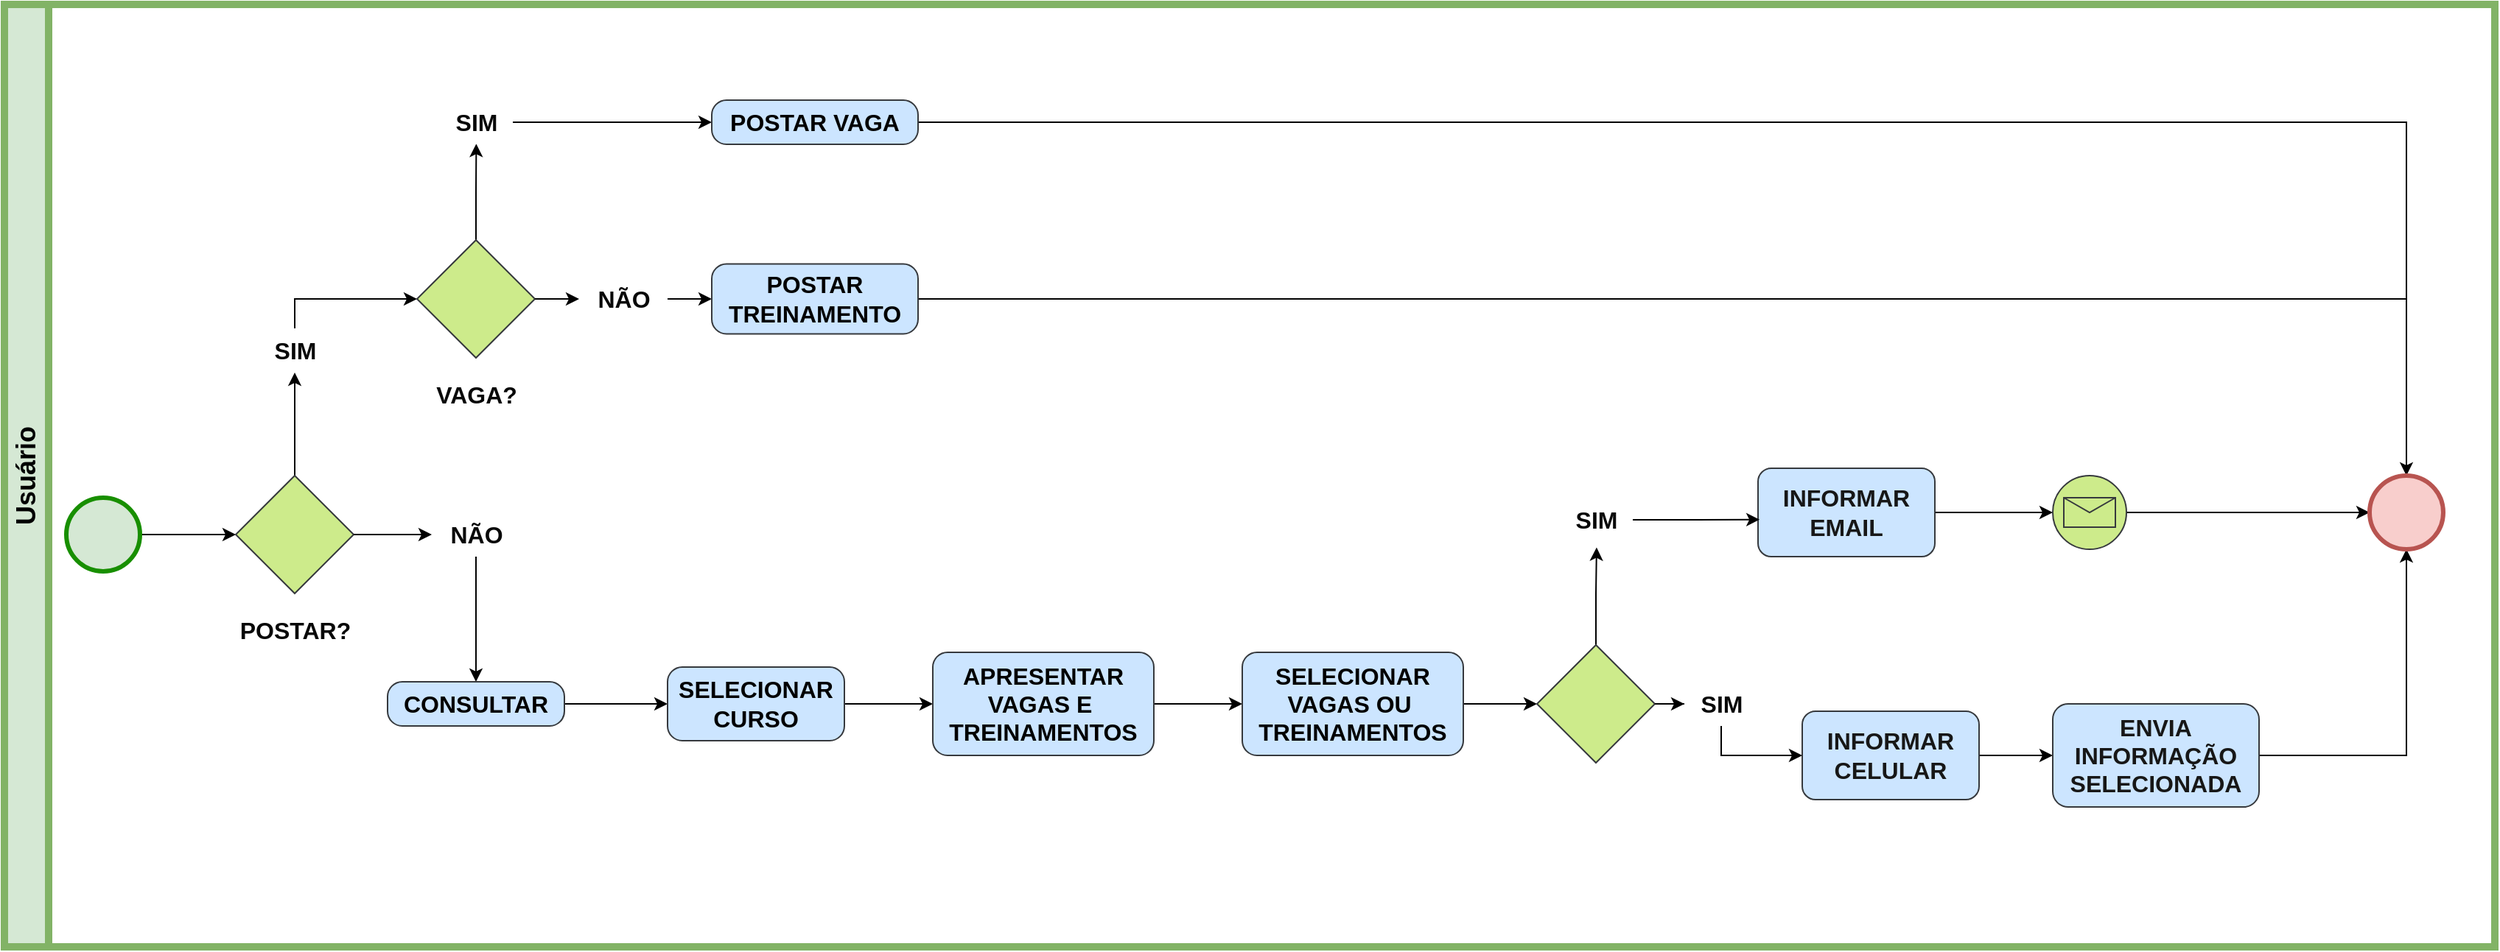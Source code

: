 <mxfile version="21.3.2" type="github">
  <diagram id="R2lEEEUBdFMjLlhIrx00" name="Page-1">
    <mxGraphModel dx="1577" dy="1830" grid="1" gridSize="10" guides="1" tooltips="1" connect="1" arrows="1" fold="1" page="1" pageScale="1" pageWidth="1100" pageHeight="1100" math="0" shadow="0" extFonts="Permanent Marker^https://fonts.googleapis.com/css?family=Permanent+Marker">
      <root>
        <mxCell id="0" />
        <mxCell id="1" parent="0" />
        <mxCell id="m9fJc61D2l8pQ-T92gRP-1" value="Usuário" style="swimlane;startSize=30;horizontal=0;html=1;whiteSpace=wrap;fillColor=#d5e8d4;strokeColor=#82b366;strokeWidth=5;fontColor=#000000;fontSize=18;" vertex="1" parent="1">
          <mxGeometry x="20" y="70" width="1690" height="640" as="geometry" />
        </mxCell>
        <mxCell id="m9fJc61D2l8pQ-T92gRP-4" value="" style="edgeStyle=orthogonalEdgeStyle;rounded=0;orthogonalLoop=1;jettySize=auto;html=1;" edge="1" parent="m9fJc61D2l8pQ-T92gRP-1" source="m9fJc61D2l8pQ-T92gRP-2" target="m9fJc61D2l8pQ-T92gRP-3">
          <mxGeometry relative="1" as="geometry" />
        </mxCell>
        <mxCell id="m9fJc61D2l8pQ-T92gRP-2" value="" style="points=[[0.145,0.145,0],[0.5,0,0],[0.855,0.145,0],[1,0.5,0],[0.855,0.855,0],[0.5,1,0],[0.145,0.855,0],[0,0.5,0]];shape=mxgraph.bpmn.event;html=1;verticalLabelPosition=bottom;labelBackgroundColor=#ffffff;verticalAlign=top;align=center;perimeter=ellipsePerimeter;outlineConnect=0;aspect=fixed;outline=standard;symbol=general;fillColor=#d5e8d4;strokeColor=#188F00;strokeWidth=3;" vertex="1" parent="m9fJc61D2l8pQ-T92gRP-1">
          <mxGeometry x="42" y="335" width="50" height="50" as="geometry" />
        </mxCell>
        <mxCell id="m9fJc61D2l8pQ-T92gRP-8" value="" style="edgeStyle=orthogonalEdgeStyle;rounded=0;orthogonalLoop=1;jettySize=auto;html=1;entryX=0;entryY=0.5;entryDx=0;entryDy=0;" edge="1" parent="m9fJc61D2l8pQ-T92gRP-1" source="m9fJc61D2l8pQ-T92gRP-22" target="m9fJc61D2l8pQ-T92gRP-7">
          <mxGeometry relative="1" as="geometry">
            <mxPoint x="230" y="210" as="targetPoint" />
            <Array as="points">
              <mxPoint x="197" y="200" />
            </Array>
          </mxGeometry>
        </mxCell>
        <mxCell id="m9fJc61D2l8pQ-T92gRP-25" value="" style="edgeStyle=orthogonalEdgeStyle;rounded=0;orthogonalLoop=1;jettySize=auto;html=1;" edge="1" parent="m9fJc61D2l8pQ-T92gRP-1" source="m9fJc61D2l8pQ-T92gRP-3" target="m9fJc61D2l8pQ-T92gRP-22">
          <mxGeometry relative="1" as="geometry" />
        </mxCell>
        <mxCell id="m9fJc61D2l8pQ-T92gRP-3" value="" style="rhombus;whiteSpace=wrap;html=1;verticalAlign=top;fillColor=#cdeb8b;strokeColor=#36393d;labelBackgroundColor=#ffffff;" vertex="1" parent="m9fJc61D2l8pQ-T92gRP-1">
          <mxGeometry x="157" y="320" width="80" height="80" as="geometry" />
        </mxCell>
        <mxCell id="m9fJc61D2l8pQ-T92gRP-39" style="edgeStyle=orthogonalEdgeStyle;rounded=0;orthogonalLoop=1;jettySize=auto;html=1;entryX=0;entryY=0.5;entryDx=0;entryDy=0;entryPerimeter=0;" edge="1" parent="m9fJc61D2l8pQ-T92gRP-1" source="m9fJc61D2l8pQ-T92gRP-40" target="m9fJc61D2l8pQ-T92gRP-12">
          <mxGeometry relative="1" as="geometry">
            <Array as="points">
              <mxPoint x="320" y="80" />
            </Array>
          </mxGeometry>
        </mxCell>
        <mxCell id="m9fJc61D2l8pQ-T92gRP-42" style="edgeStyle=orthogonalEdgeStyle;rounded=0;orthogonalLoop=1;jettySize=auto;html=1;entryX=0.504;entryY=0.989;entryDx=0;entryDy=0;entryPerimeter=0;" edge="1" parent="m9fJc61D2l8pQ-T92gRP-1" source="m9fJc61D2l8pQ-T92gRP-7" target="m9fJc61D2l8pQ-T92gRP-40">
          <mxGeometry relative="1" as="geometry" />
        </mxCell>
        <mxCell id="m9fJc61D2l8pQ-T92gRP-43" style="edgeStyle=orthogonalEdgeStyle;rounded=0;orthogonalLoop=1;jettySize=auto;html=1;entryX=0;entryY=0.5;entryDx=0;entryDy=0;entryPerimeter=0;" edge="1" parent="m9fJc61D2l8pQ-T92gRP-1" source="m9fJc61D2l8pQ-T92gRP-44" target="m9fJc61D2l8pQ-T92gRP-13">
          <mxGeometry relative="1" as="geometry" />
        </mxCell>
        <mxCell id="m9fJc61D2l8pQ-T92gRP-7" value="" style="rhombus;whiteSpace=wrap;html=1;verticalAlign=top;fillColor=#cdeb8b;strokeColor=#36393d;labelBackgroundColor=#ffffff;" vertex="1" parent="m9fJc61D2l8pQ-T92gRP-1">
          <mxGeometry x="280" y="160" width="80" height="80" as="geometry" />
        </mxCell>
        <mxCell id="m9fJc61D2l8pQ-T92gRP-11" value="VAGA?" style="text;html=1;align=center;verticalAlign=middle;resizable=0;points=[];autosize=1;fillColor=#ffffff;fontStyle=1;fontSize=16;fontColor=#080808;rounded=1;arcSize=50;" vertex="1" parent="m9fJc61D2l8pQ-T92gRP-1">
          <mxGeometry x="280" y="250" width="80" height="30" as="geometry" />
        </mxCell>
        <mxCell id="m9fJc61D2l8pQ-T92gRP-107" style="edgeStyle=orthogonalEdgeStyle;rounded=0;orthogonalLoop=1;jettySize=auto;html=1;entryX=0.5;entryY=0;entryDx=0;entryDy=0;entryPerimeter=0;" edge="1" parent="m9fJc61D2l8pQ-T92gRP-1" source="m9fJc61D2l8pQ-T92gRP-12" target="m9fJc61D2l8pQ-T92gRP-104">
          <mxGeometry relative="1" as="geometry" />
        </mxCell>
        <mxCell id="m9fJc61D2l8pQ-T92gRP-12" value="POSTAR VAGA" style="points=[[0.25,0,0],[0.5,0,0],[0.75,0,0],[1,0.25,0],[1,0.5,0],[1,0.75,0],[0.75,1,0],[0.5,1,0],[0.25,1,0],[0,0.75,0],[0,0.5,0],[0,0.25,0]];shape=mxgraph.bpmn.task;whiteSpace=wrap;rectStyle=rounded;size=10;html=1;container=1;expand=0;collapsible=0;taskMarker=abstract;fillColor=#cce5ff;strokeColor=#36393d;fontColor=#000000;fontStyle=1;fontSize=16;" vertex="1" parent="m9fJc61D2l8pQ-T92gRP-1">
          <mxGeometry x="480" y="65" width="140" height="30" as="geometry" />
        </mxCell>
        <mxCell id="m9fJc61D2l8pQ-T92gRP-108" style="edgeStyle=orthogonalEdgeStyle;rounded=0;orthogonalLoop=1;jettySize=auto;html=1;entryX=0.145;entryY=0.145;entryDx=0;entryDy=0;entryPerimeter=0;" edge="1" parent="m9fJc61D2l8pQ-T92gRP-1" source="m9fJc61D2l8pQ-T92gRP-13" target="m9fJc61D2l8pQ-T92gRP-104">
          <mxGeometry relative="1" as="geometry">
            <Array as="points">
              <mxPoint x="1630" y="200" />
              <mxPoint x="1630" y="327" />
            </Array>
          </mxGeometry>
        </mxCell>
        <mxCell id="m9fJc61D2l8pQ-T92gRP-13" value="POSTAR TREINAMENTO" style="points=[[0.25,0,0],[0.5,0,0],[0.75,0,0],[1,0.25,0],[1,0.5,0],[1,0.75,0],[0.75,1,0],[0.5,1,0],[0.25,1,0],[0,0.75,0],[0,0.5,0],[0,0.25,0]];shape=mxgraph.bpmn.task;whiteSpace=wrap;rectStyle=rounded;size=10;html=1;container=1;expand=0;collapsible=0;taskMarker=abstract;fillColor=#cce5ff;strokeColor=#36393d;fontColor=#000000;fontStyle=1;fontSize=16;" vertex="1" parent="m9fJc61D2l8pQ-T92gRP-1">
          <mxGeometry x="480" y="176.25" width="140" height="47.5" as="geometry" />
        </mxCell>
        <mxCell id="m9fJc61D2l8pQ-T92gRP-21" value="POSTAR?" style="text;html=1;align=center;verticalAlign=middle;resizable=0;points=[];autosize=1;fillColor=#ffffff;fontStyle=1;fontSize=16;fontColor=#080808;rounded=1;arcSize=50;" vertex="1" parent="m9fJc61D2l8pQ-T92gRP-1">
          <mxGeometry x="147" y="410" width="100" height="30" as="geometry" />
        </mxCell>
        <mxCell id="m9fJc61D2l8pQ-T92gRP-22" value="SIM" style="text;html=1;align=center;verticalAlign=middle;resizable=0;points=[];autosize=1;fillColor=#ffffff;fontStyle=1;fontSize=16;fontColor=#080808;rounded=1;arcSize=50;" vertex="1" parent="m9fJc61D2l8pQ-T92gRP-1">
          <mxGeometry x="172" y="220" width="50" height="30" as="geometry" />
        </mxCell>
        <mxCell id="m9fJc61D2l8pQ-T92gRP-34" value="" style="edgeStyle=orthogonalEdgeStyle;rounded=0;orthogonalLoop=1;jettySize=auto;html=1;exitX=1;exitY=0.5;exitDx=0;exitDy=0;" edge="1" parent="m9fJc61D2l8pQ-T92gRP-1" source="m9fJc61D2l8pQ-T92gRP-3" target="m9fJc61D2l8pQ-T92gRP-33">
          <mxGeometry relative="1" as="geometry">
            <mxPoint x="257" y="430" as="sourcePoint" />
            <mxPoint x="340" y="570" as="targetPoint" />
          </mxGeometry>
        </mxCell>
        <mxCell id="m9fJc61D2l8pQ-T92gRP-52" style="edgeStyle=orthogonalEdgeStyle;rounded=0;orthogonalLoop=1;jettySize=auto;html=1;entryX=0.5;entryY=0;entryDx=0;entryDy=0;entryPerimeter=0;" edge="1" parent="m9fJc61D2l8pQ-T92gRP-1" source="m9fJc61D2l8pQ-T92gRP-33" target="m9fJc61D2l8pQ-T92gRP-49">
          <mxGeometry relative="1" as="geometry" />
        </mxCell>
        <mxCell id="m9fJc61D2l8pQ-T92gRP-33" value="NÃO" style="text;html=1;align=center;verticalAlign=middle;resizable=0;points=[];autosize=1;fillColor=#ffffff;fontStyle=1;fontSize=16;fontColor=#080808;rounded=1;arcSize=50;" vertex="1" parent="m9fJc61D2l8pQ-T92gRP-1">
          <mxGeometry x="290" y="345" width="60" height="30" as="geometry" />
        </mxCell>
        <mxCell id="m9fJc61D2l8pQ-T92gRP-40" value="SIM" style="text;html=1;align=center;verticalAlign=middle;resizable=0;points=[];autosize=1;fillColor=#ffffff;fontStyle=1;fontSize=16;fontColor=#080808;rounded=1;arcSize=50;" vertex="1" parent="m9fJc61D2l8pQ-T92gRP-1">
          <mxGeometry x="295" y="65" width="50" height="30" as="geometry" />
        </mxCell>
        <mxCell id="m9fJc61D2l8pQ-T92gRP-45" value="" style="edgeStyle=orthogonalEdgeStyle;rounded=0;orthogonalLoop=1;jettySize=auto;html=1;entryX=0;entryY=0.5;entryDx=0;entryDy=0;entryPerimeter=0;" edge="1" parent="m9fJc61D2l8pQ-T92gRP-1" source="m9fJc61D2l8pQ-T92gRP-7" target="m9fJc61D2l8pQ-T92gRP-44">
          <mxGeometry relative="1" as="geometry">
            <mxPoint x="380" y="270" as="sourcePoint" />
            <mxPoint x="470" y="270" as="targetPoint" />
          </mxGeometry>
        </mxCell>
        <mxCell id="m9fJc61D2l8pQ-T92gRP-44" value="NÃO" style="text;html=1;align=center;verticalAlign=middle;resizable=0;points=[];autosize=1;fillColor=#ffffff;fontStyle=1;fontSize=16;fontColor=#080808;rounded=1;arcSize=50;" vertex="1" parent="m9fJc61D2l8pQ-T92gRP-1">
          <mxGeometry x="390" y="185" width="60" height="30" as="geometry" />
        </mxCell>
        <mxCell id="m9fJc61D2l8pQ-T92gRP-54" style="edgeStyle=orthogonalEdgeStyle;rounded=0;orthogonalLoop=1;jettySize=auto;html=1;entryX=0;entryY=0.5;entryDx=0;entryDy=0;entryPerimeter=0;" edge="1" parent="m9fJc61D2l8pQ-T92gRP-1" source="m9fJc61D2l8pQ-T92gRP-49" target="m9fJc61D2l8pQ-T92gRP-53">
          <mxGeometry relative="1" as="geometry" />
        </mxCell>
        <mxCell id="m9fJc61D2l8pQ-T92gRP-49" value="CONSULTAR" style="points=[[0.25,0,0],[0.5,0,0],[0.75,0,0],[1,0.25,0],[1,0.5,0],[1,0.75,0],[0.75,1,0],[0.5,1,0],[0.25,1,0],[0,0.75,0],[0,0.5,0],[0,0.25,0]];shape=mxgraph.bpmn.task;whiteSpace=wrap;rectStyle=rounded;size=10;html=1;container=1;expand=0;collapsible=0;taskMarker=abstract;fillColor=#cce5ff;strokeColor=#36393d;fontColor=#000000;fontStyle=1;fontSize=16;" vertex="1" parent="m9fJc61D2l8pQ-T92gRP-1">
          <mxGeometry x="260" y="460" width="120" height="30" as="geometry" />
        </mxCell>
        <mxCell id="m9fJc61D2l8pQ-T92gRP-56" style="edgeStyle=orthogonalEdgeStyle;rounded=0;orthogonalLoop=1;jettySize=auto;html=1;entryX=0;entryY=0.5;entryDx=0;entryDy=0;entryPerimeter=0;" edge="1" parent="m9fJc61D2l8pQ-T92gRP-1" source="m9fJc61D2l8pQ-T92gRP-53" target="m9fJc61D2l8pQ-T92gRP-55">
          <mxGeometry relative="1" as="geometry" />
        </mxCell>
        <mxCell id="m9fJc61D2l8pQ-T92gRP-53" value="SELECIONAR CURSO" style="points=[[0.25,0,0],[0.5,0,0],[0.75,0,0],[1,0.25,0],[1,0.5,0],[1,0.75,0],[0.75,1,0],[0.5,1,0],[0.25,1,0],[0,0.75,0],[0,0.5,0],[0,0.25,0]];shape=mxgraph.bpmn.task;whiteSpace=wrap;rectStyle=rounded;size=10;html=1;container=1;expand=0;collapsible=0;taskMarker=abstract;fillColor=#cce5ff;strokeColor=#36393d;fontColor=#000000;fontStyle=1;fontSize=16;" vertex="1" parent="m9fJc61D2l8pQ-T92gRP-1">
          <mxGeometry x="450" y="450" width="120" height="50" as="geometry" />
        </mxCell>
        <mxCell id="m9fJc61D2l8pQ-T92gRP-84" style="edgeStyle=orthogonalEdgeStyle;rounded=0;orthogonalLoop=1;jettySize=auto;html=1;entryX=0;entryY=0.5;entryDx=0;entryDy=0;entryPerimeter=0;" edge="1" parent="m9fJc61D2l8pQ-T92gRP-1" source="m9fJc61D2l8pQ-T92gRP-55" target="m9fJc61D2l8pQ-T92gRP-83">
          <mxGeometry relative="1" as="geometry" />
        </mxCell>
        <mxCell id="m9fJc61D2l8pQ-T92gRP-55" value="APRESENTAR&lt;br&gt;VAGAS E&amp;nbsp;&lt;br&gt;TREINAMENTOS" style="points=[[0.25,0,0],[0.5,0,0],[0.75,0,0],[1,0.25,0],[1,0.5,0],[1,0.75,0],[0.75,1,0],[0.5,1,0],[0.25,1,0],[0,0.75,0],[0,0.5,0],[0,0.25,0]];shape=mxgraph.bpmn.task;whiteSpace=wrap;rectStyle=rounded;size=10;html=1;container=1;expand=0;collapsible=0;taskMarker=abstract;fillColor=#cce5ff;strokeColor=#36393d;fontColor=#000000;fontStyle=1;fontSize=16;" vertex="1" parent="m9fJc61D2l8pQ-T92gRP-1">
          <mxGeometry x="630" y="440" width="150" height="70" as="geometry" />
        </mxCell>
        <mxCell id="m9fJc61D2l8pQ-T92gRP-86" value="" style="edgeStyle=orthogonalEdgeStyle;rounded=0;orthogonalLoop=1;jettySize=auto;html=1;" edge="1" parent="m9fJc61D2l8pQ-T92gRP-1" source="m9fJc61D2l8pQ-T92gRP-83" target="m9fJc61D2l8pQ-T92gRP-85">
          <mxGeometry relative="1" as="geometry" />
        </mxCell>
        <mxCell id="m9fJc61D2l8pQ-T92gRP-83" value="SELECIONAR&lt;br&gt;VAGAS OU&amp;nbsp;&lt;br&gt;TREINAMENTOS" style="points=[[0.25,0,0],[0.5,0,0],[0.75,0,0],[1,0.25,0],[1,0.5,0],[1,0.75,0],[0.75,1,0],[0.5,1,0],[0.25,1,0],[0,0.75,0],[0,0.5,0],[0,0.25,0]];shape=mxgraph.bpmn.task;whiteSpace=wrap;rectStyle=rounded;size=10;html=1;container=1;expand=0;collapsible=0;taskMarker=abstract;fillColor=#cce5ff;strokeColor=#36393d;fontColor=#000000;fontStyle=1;fontSize=16;" vertex="1" parent="m9fJc61D2l8pQ-T92gRP-1">
          <mxGeometry x="840" y="440" width="150" height="70" as="geometry" />
        </mxCell>
        <mxCell id="m9fJc61D2l8pQ-T92gRP-93" style="edgeStyle=orthogonalEdgeStyle;rounded=0;orthogonalLoop=1;jettySize=auto;html=1;entryX=0.509;entryY=1.126;entryDx=0;entryDy=0;entryPerimeter=0;" edge="1" parent="m9fJc61D2l8pQ-T92gRP-1" source="m9fJc61D2l8pQ-T92gRP-85" target="m9fJc61D2l8pQ-T92gRP-92">
          <mxGeometry relative="1" as="geometry" />
        </mxCell>
        <mxCell id="m9fJc61D2l8pQ-T92gRP-85" value="" style="rhombus;whiteSpace=wrap;html=1;fontSize=16;fillColor=#cdeb8b;strokeColor=#36393d;fontStyle=1;fontColor=#000000;" vertex="1" parent="m9fJc61D2l8pQ-T92gRP-1">
          <mxGeometry x="1040" y="435" width="80" height="80" as="geometry" />
        </mxCell>
        <mxCell id="m9fJc61D2l8pQ-T92gRP-96" style="edgeStyle=orthogonalEdgeStyle;rounded=0;orthogonalLoop=1;jettySize=auto;html=1;entryX=0;entryY=0.5;entryDx=0;entryDy=0;entryPerimeter=0;" edge="1" parent="m9fJc61D2l8pQ-T92gRP-1" source="m9fJc61D2l8pQ-T92gRP-89" target="m9fJc61D2l8pQ-T92gRP-95">
          <mxGeometry relative="1" as="geometry" />
        </mxCell>
        <mxCell id="m9fJc61D2l8pQ-T92gRP-89" value="INFORMAR&lt;br&gt;EMAIL" style="rounded=1;whiteSpace=wrap;html=1;fontSize=16;fillColor=#cce5ff;strokeColor=#36393d;fontStyle=1;fontColor=#171717;" vertex="1" parent="m9fJc61D2l8pQ-T92gRP-1">
          <mxGeometry x="1190" y="315" width="120" height="60" as="geometry" />
        </mxCell>
        <mxCell id="m9fJc61D2l8pQ-T92gRP-94" style="edgeStyle=orthogonalEdgeStyle;rounded=0;orthogonalLoop=1;jettySize=auto;html=1;entryX=0.009;entryY=0.581;entryDx=0;entryDy=0;entryPerimeter=0;" edge="1" parent="m9fJc61D2l8pQ-T92gRP-1" source="m9fJc61D2l8pQ-T92gRP-92" target="m9fJc61D2l8pQ-T92gRP-89">
          <mxGeometry relative="1" as="geometry" />
        </mxCell>
        <mxCell id="m9fJc61D2l8pQ-T92gRP-92" value="SIM" style="text;html=1;align=center;verticalAlign=middle;resizable=0;points=[];autosize=1;fillColor=#ffffff;fontStyle=1;fontSize=16;fontColor=#080808;rounded=1;arcSize=50;" vertex="1" parent="m9fJc61D2l8pQ-T92gRP-1">
          <mxGeometry x="1055" y="335" width="50" height="30" as="geometry" />
        </mxCell>
        <mxCell id="m9fJc61D2l8pQ-T92gRP-106" style="edgeStyle=orthogonalEdgeStyle;rounded=0;orthogonalLoop=1;jettySize=auto;html=1;entryX=0;entryY=0.5;entryDx=0;entryDy=0;entryPerimeter=0;" edge="1" parent="m9fJc61D2l8pQ-T92gRP-1" source="m9fJc61D2l8pQ-T92gRP-95" target="m9fJc61D2l8pQ-T92gRP-104">
          <mxGeometry relative="1" as="geometry" />
        </mxCell>
        <mxCell id="m9fJc61D2l8pQ-T92gRP-95" value="" style="points=[[0.145,0.145,0],[0.5,0,0],[0.855,0.145,0],[1,0.5,0],[0.855,0.855,0],[0.5,1,0],[0.145,0.855,0],[0,0.5,0]];shape=mxgraph.bpmn.event;html=1;verticalLabelPosition=bottom;labelBackgroundColor=#ffffff;verticalAlign=top;align=center;perimeter=ellipsePerimeter;outlineConnect=0;aspect=fixed;outline=standard;symbol=message;fillColor=#cdeb8b;strokeColor=#36393d;" vertex="1" parent="m9fJc61D2l8pQ-T92gRP-1">
          <mxGeometry x="1390" y="320" width="50" height="50" as="geometry" />
        </mxCell>
        <mxCell id="m9fJc61D2l8pQ-T92gRP-100" style="edgeStyle=orthogonalEdgeStyle;rounded=0;orthogonalLoop=1;jettySize=auto;html=1;entryX=0;entryY=0.5;entryDx=0;entryDy=0;" edge="1" parent="m9fJc61D2l8pQ-T92gRP-1" source="m9fJc61D2l8pQ-T92gRP-97" target="m9fJc61D2l8pQ-T92gRP-99">
          <mxGeometry relative="1" as="geometry" />
        </mxCell>
        <mxCell id="m9fJc61D2l8pQ-T92gRP-97" value="INFORMAR&lt;br&gt;CELULAR" style="rounded=1;whiteSpace=wrap;html=1;fontSize=16;fillColor=#cce5ff;strokeColor=#36393d;fontStyle=1;fontColor=#171717;" vertex="1" parent="m9fJc61D2l8pQ-T92gRP-1">
          <mxGeometry x="1220" y="480" width="120" height="60" as="geometry" />
        </mxCell>
        <mxCell id="m9fJc61D2l8pQ-T92gRP-105" style="edgeStyle=orthogonalEdgeStyle;rounded=0;orthogonalLoop=1;jettySize=auto;html=1;entryX=0.5;entryY=1;entryDx=0;entryDy=0;entryPerimeter=0;" edge="1" parent="m9fJc61D2l8pQ-T92gRP-1" source="m9fJc61D2l8pQ-T92gRP-99" target="m9fJc61D2l8pQ-T92gRP-104">
          <mxGeometry relative="1" as="geometry" />
        </mxCell>
        <mxCell id="m9fJc61D2l8pQ-T92gRP-99" value="ENVIA&lt;br&gt;INFORMAÇÃO&lt;br&gt;SELECIONADA" style="rounded=1;whiteSpace=wrap;html=1;fontSize=16;fillColor=#cce5ff;strokeColor=#36393d;fontStyle=1;fontColor=#171717;" vertex="1" parent="m9fJc61D2l8pQ-T92gRP-1">
          <mxGeometry x="1390" y="475" width="140" height="70" as="geometry" />
        </mxCell>
        <mxCell id="m9fJc61D2l8pQ-T92gRP-102" value="" style="edgeStyle=orthogonalEdgeStyle;rounded=0;orthogonalLoop=1;jettySize=auto;html=1;entryX=0;entryY=0.5;entryDx=0;entryDy=0;" edge="1" parent="m9fJc61D2l8pQ-T92gRP-1" source="m9fJc61D2l8pQ-T92gRP-85" target="m9fJc61D2l8pQ-T92gRP-101">
          <mxGeometry relative="1" as="geometry">
            <mxPoint x="1140" y="545" as="sourcePoint" />
            <mxPoint x="1210" y="580" as="targetPoint" />
          </mxGeometry>
        </mxCell>
        <mxCell id="m9fJc61D2l8pQ-T92gRP-103" style="edgeStyle=orthogonalEdgeStyle;rounded=0;orthogonalLoop=1;jettySize=auto;html=1;entryX=0;entryY=0.5;entryDx=0;entryDy=0;" edge="1" parent="m9fJc61D2l8pQ-T92gRP-1" source="m9fJc61D2l8pQ-T92gRP-101" target="m9fJc61D2l8pQ-T92gRP-97">
          <mxGeometry relative="1" as="geometry">
            <Array as="points">
              <mxPoint x="1165" y="510" />
            </Array>
          </mxGeometry>
        </mxCell>
        <mxCell id="m9fJc61D2l8pQ-T92gRP-101" value="SIM" style="text;html=1;align=center;verticalAlign=middle;resizable=0;points=[];autosize=1;fillColor=#ffffff;fontStyle=1;fontSize=16;fontColor=#080808;rounded=1;arcSize=50;" vertex="1" parent="m9fJc61D2l8pQ-T92gRP-1">
          <mxGeometry x="1140" y="460" width="50" height="30" as="geometry" />
        </mxCell>
        <mxCell id="m9fJc61D2l8pQ-T92gRP-104" value="" style="points=[[0.145,0.145,0],[0.5,0,0],[0.855,0.145,0],[1,0.5,0],[0.855,0.855,0],[0.5,1,0],[0.145,0.855,0],[0,0.5,0]];shape=mxgraph.bpmn.event;html=1;verticalLabelPosition=bottom;labelBackgroundColor=#ffffff;verticalAlign=top;align=center;perimeter=ellipsePerimeter;outlineConnect=0;aspect=fixed;outline=end;symbol=terminate2;fillColor=#f8cecc;strokeColor=#b85450;" vertex="1" parent="m9fJc61D2l8pQ-T92gRP-1">
          <mxGeometry x="1605" y="320" width="50" height="50" as="geometry" />
        </mxCell>
      </root>
    </mxGraphModel>
  </diagram>
</mxfile>
